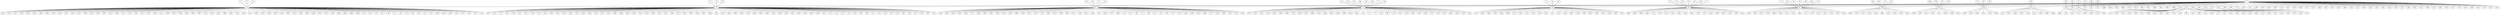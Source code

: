graph {

0--23   
0--25   
0--41   
0--72   
0--82   
0--92   
0--95   
0--106   
0--107   
0--117   
0--126   
0--129   
0--131   
0--134   
0--138   
0--142   
0--146   
0--149   
0--151   
0--163   
0--178   
0--196   
0--199   
0--211   
0--215   
0--216   
0--222   
0--231   
0--237   
0--238   
0--240   
0--243   
0--244   
0--247   
0--251   
0--264   
0--266   
0--273   
0--276   
0--280   
0--282   
0--287   
0--302   
0--304   
0--314   
0--317   
0--324   
0--329   
0--331   
0--332   
0--333   
0--335   
0--337   
0--340   
0--344   
0--347   
0--348   
0--352   
0--356   
0--358   
0--372   
0--374   
0--382   
0--396   
0--414   
0--415   
0--423   
0--431   
0--449   
0--460   
0--462   
0--469   
0--473   
0--475   
0--482   
0--487   
0--489   
0--491   
0--494   
0--496   
1--23   
6--23   
15--23   
23--24   
23--34   
23--43   
23--45   
23--48   
23--51   
23--55   
23--57   
23--65   
23--69   
23--78   
23--79   
23--103   
23--104   
23--109   
23--116   
23--121   
23--132   
23--137   
23--141   
23--143   
23--144   
23--147   
23--165   
23--184   
23--185   
23--186   
23--190   
23--192   
23--201   
23--207   
23--210   
23--225   
23--228   
23--234   
23--259   
23--260   
23--261   
23--263   
23--271   
23--278   
23--279   
23--291   
23--297   
23--308   
23--311   
23--338   
23--342   
23--346   
23--349   
23--359   
23--366   
23--375   
23--381   
23--383   
23--389   
23--405   
23--412   
23--416   
23--421   
23--426   
23--432   
23--435   
23--439   
23--451   
23--454   
23--455   
23--465   
23--466   
23--468   
23--472   
23--474   
23--476   
23--485   
23--486   
23--493   
23--499   
11--25   
12--25   
20--25   
25--30   
25--31   
25--32   
25--35   
25--36   
25--38   
25--46   
25--47   
25--52   
25--58   
25--63   
25--68   
25--80   
25--85   
25--87   
25--94   
25--99   
25--101   
25--105   
25--119   
25--127   
25--135   
25--150   
25--157   
25--167   
25--170   
25--173   
25--181   
25--187   
25--191   
25--194   
25--198   
25--213   
25--219   
25--220   
25--233   
25--267   
25--272   
25--288   
25--298   
25--305   
25--306   
25--312   
25--313   
25--318   
25--319   
25--322   
25--326   
25--357   
25--361   
25--362   
25--364   
25--367   
25--368   
25--378   
25--379   
25--392   
25--394   
25--403   
25--410   
25--419   
25--420   
25--424   
25--425   
25--428   
25--436   
25--441   
25--442   
25--452   
25--467   
25--470   
25--471   
5--41   
14--41   
29--41   
40--41   
41--53   
41--62   
41--66   
41--71   
41--88   
41--91   
41--93   
41--96   
41--97   
41--111   
41--140   
41--158   
41--164   
41--168   
41--172   
41--183   
41--189   
41--204   
41--217   
41--223   
41--232   
41--245   
41--248   
41--254   
41--258   
41--277   
41--284   
41--285   
41--293   
41--300   
41--301   
41--303   
41--309   
41--323   
41--351   
41--371   
41--373   
41--385   
41--387   
41--390   
41--406   
41--417   
41--418   
41--422   
41--434   
41--457   
41--464   
41--477   
41--488   
2--72   
16--72   
21--72   
33--72   
39--72   
49--72   
54--72   
56--72   
72--74   
72--75   
72--77   
72--84   
72--89   
72--115   
72--124   
72--139   
72--145   
72--154   
72--169   
72--177   
72--195   
72--197   
72--200   
72--246   
72--250   
72--255   
72--274   
72--325   
72--327   
72--353   
72--354   
72--369   
72--386   
72--397   
72--404   
72--407   
72--409   
72--433   
72--445   
72--453   
72--458   
72--459   
72--492   
72--497   
9--82   
18--82   
50--82   
82--113   
82--120   
82--125   
82--128   
82--130   
82--148   
82--152   
82--155   
82--159   
82--209   
82--236   
82--249   
82--294   
82--299   
82--330   
82--350   
82--363   
82--393   
82--427   
82--446   
82--456   
82--478   
82--484   
82--498   
7--92   
13--92   
22--92   
26--92   
37--92   
61--92   
83--92   
92--112   
92--123   
92--175   
92--214   
92--230   
92--252   
92--262   
92--265   
92--275   
92--283   
92--290   
92--307   
92--316   
92--320   
92--355   
92--388   
92--438   
92--448   
92--463   
3--95   
8--95   
10--95   
19--95   
70--95   
86--95   
90--95   
95--114   
95--162   
95--166   
95--171   
95--179   
95--227   
95--229   
95--270   
95--292   
95--345   
95--370   
95--430   
95--447   
95--479   
95--480   
95--481   
17--106   
28--106   
44--106   
81--106   
106--110   
106--118   
106--160   
106--208   
106--241   
106--269   
106--281   
106--343   
106--384   
106--437   
59--107   
76--107   
100--107   
102--107   
107--108   
107--153   
107--268   
107--339   
107--391   
107--401   
107--411   
107--483   
60--117   
117--122   
117--156   
117--180   
117--206   
117--224   
117--242   
117--334   
117--400   
117--444   
126--174   
126--182   
126--202   
126--218   
126--289   
126--321   
126--399   
126--443   
126--490   
27--129   
67--129   
98--129   
129--188   
129--295   
129--296   
129--315   
129--336   
129--408   
131--133   
131--161   
131--203   
131--256   
131--286   
131--310   
131--440   
64--134   
134--221   
134--239   
134--398   
134--413   
134--461   
138--193   
138--212   
138--257   
138--341   
138--402   
138--429   
42--142   
142--360   
146--365   
146--380   
149--253   
149--495   
4--163   
163--205   
163--450   
178--235   
178--395   
196--328   
199--376   
73--211   
215--226   
136--222   
231--377   
176--237   
}
